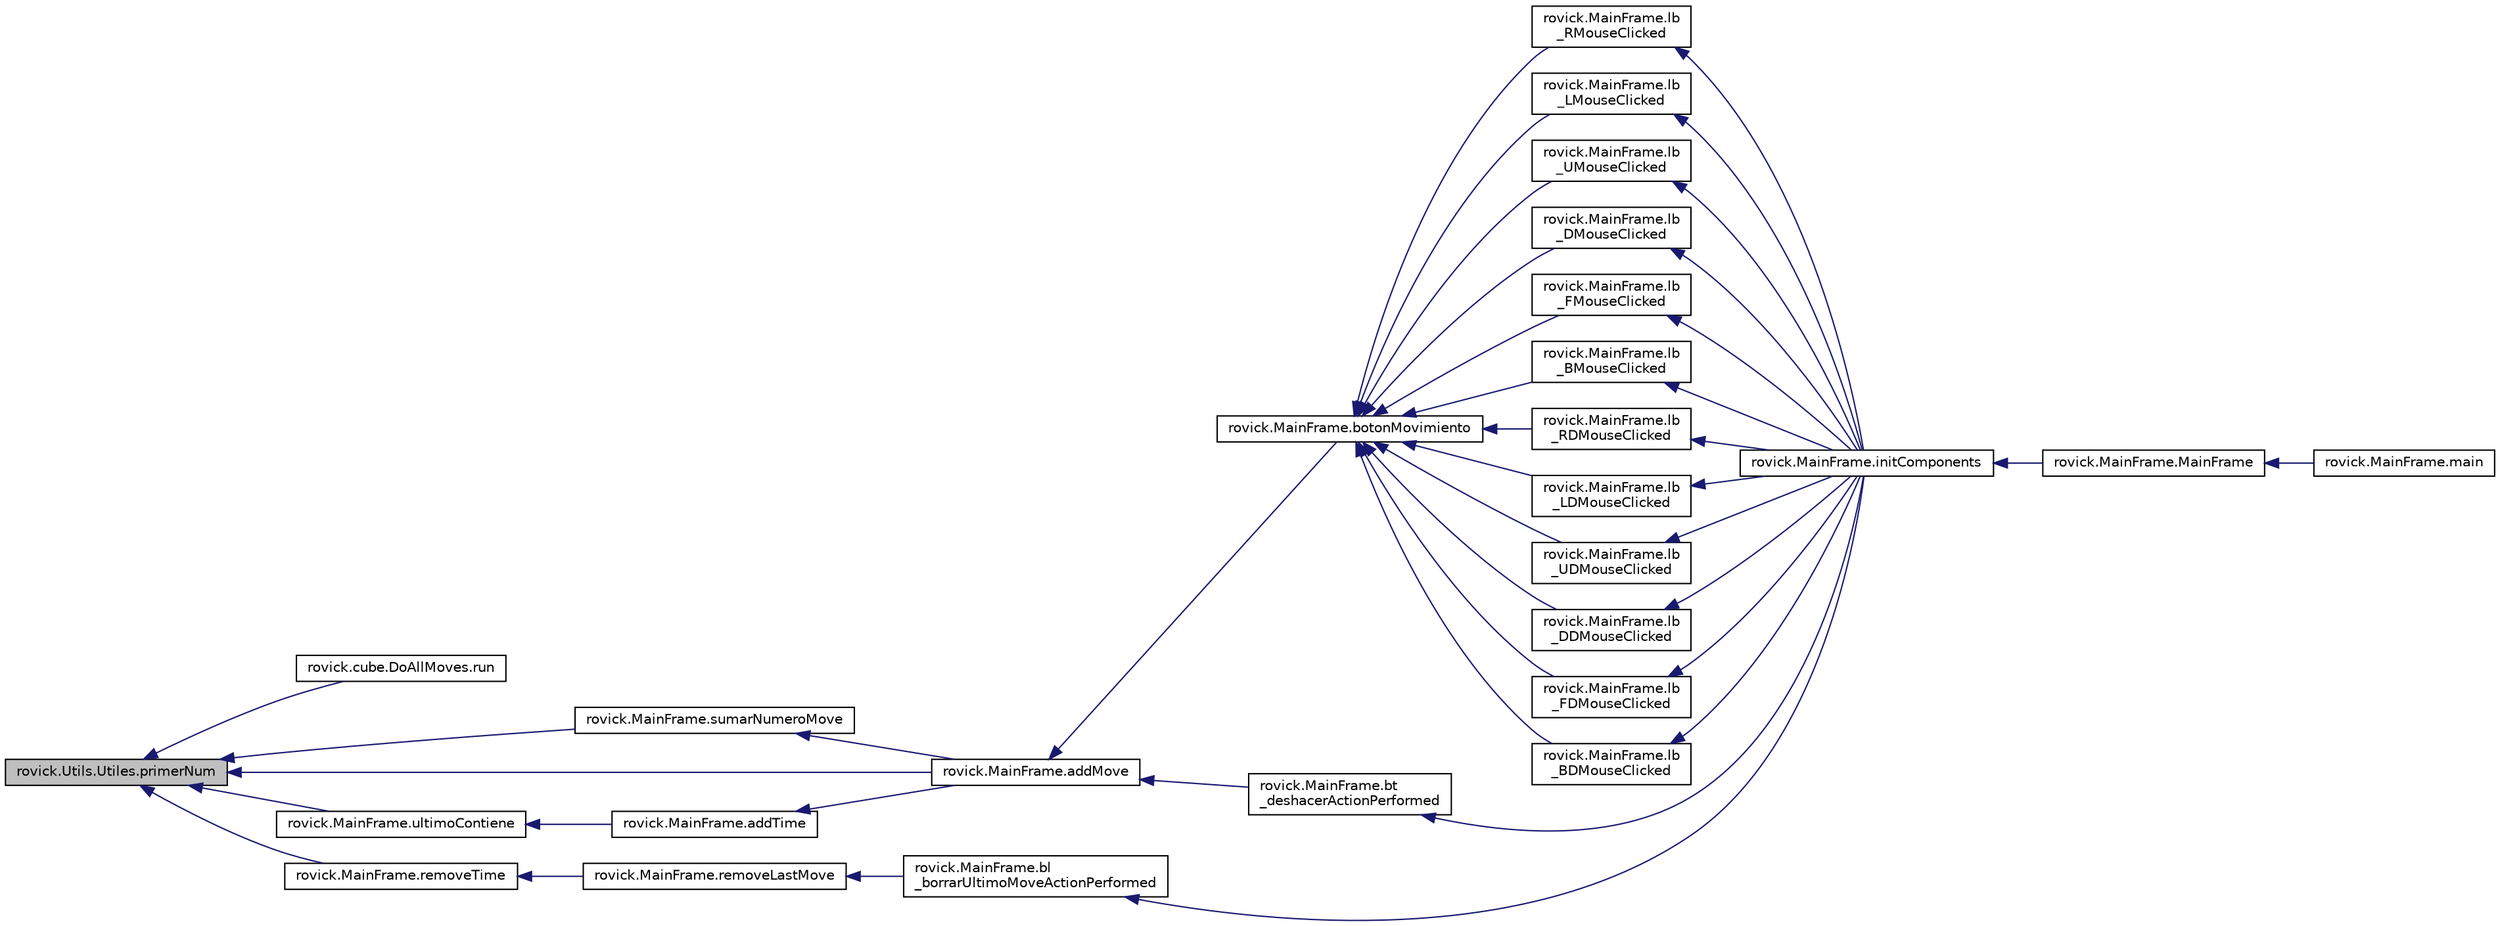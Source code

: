 digraph "rovick.Utils.Utiles.primerNum"
{
  edge [fontname="Helvetica",fontsize="10",labelfontname="Helvetica",labelfontsize="10"];
  node [fontname="Helvetica",fontsize="10",shape=record];
  rankdir="LR";
  Node2 [label="rovick.Utils.Utiles.primerNum",height=0.2,width=0.4,color="black", fillcolor="grey75", style="filled", fontcolor="black"];
  Node2 -> Node3 [dir="back",color="midnightblue",fontsize="10",style="solid",fontname="Helvetica"];
  Node3 [label="rovick.cube.DoAllMoves.run",height=0.2,width=0.4,color="black", fillcolor="white", style="filled",URL="$classrovick_1_1cube_1_1_do_all_moves_a19f19c1e0e3f4b224170839f2233997c.html#a19f19c1e0e3f4b224170839f2233997c"];
  Node2 -> Node4 [dir="back",color="midnightblue",fontsize="10",style="solid",fontname="Helvetica"];
  Node4 [label="rovick.MainFrame.sumarNumeroMove",height=0.2,width=0.4,color="black", fillcolor="white", style="filled",URL="$group___auxiliares_ga724eeaf4315d25cbeae55131e775b2cb.html#ga724eeaf4315d25cbeae55131e775b2cb",tooltip="Suma al string move un movimiento. "];
  Node4 -> Node5 [dir="back",color="midnightblue",fontsize="10",style="solid",fontname="Helvetica"];
  Node5 [label="rovick.MainFrame.addMove",height=0.2,width=0.4,color="black", fillcolor="white", style="filled",URL="$group___auxiliares_ga49c8ae6bbd67d575b5b9c8ee575a82ff.html#ga49c8ae6bbd67d575b5b9c8ee575a82ff",tooltip="Añade el movimiento al ArrayLista movimientos dependiendo de que movimiento sea. "];
  Node5 -> Node6 [dir="back",color="midnightblue",fontsize="10",style="solid",fontname="Helvetica"];
  Node6 [label="rovick.MainFrame.botonMovimiento",height=0.2,width=0.4,color="black", fillcolor="white", style="filled",URL="$group___principales_gae2c42cbf5cab358d9b60d6c7a50ab85f.html#gae2c42cbf5cab358d9b60d6c7a50ab85f",tooltip="Metodo al que llaman los Botones de los movimientos, Si el checkBox cb_hacerSegunPulsas esta activado..."];
  Node6 -> Node7 [dir="back",color="midnightblue",fontsize="10",style="solid",fontname="Helvetica"];
  Node7 [label="rovick.MainFrame.lb\l_RMouseClicked",height=0.2,width=0.4,color="black", fillcolor="white", style="filled",URL="$group___botones_ga806a4d37b42c38a01063536d98bf9442.html#ga806a4d37b42c38a01063536d98bf9442"];
  Node7 -> Node8 [dir="back",color="midnightblue",fontsize="10",style="solid",fontname="Helvetica"];
  Node8 [label="rovick.MainFrame.initComponents",height=0.2,width=0.4,color="black", fillcolor="white", style="filled",URL="$classrovick_1_1_main_frame_a6bfda0f949106916323960d384a309e0.html#a6bfda0f949106916323960d384a309e0"];
  Node8 -> Node9 [dir="back",color="midnightblue",fontsize="10",style="solid",fontname="Helvetica"];
  Node9 [label="rovick.MainFrame.MainFrame",height=0.2,width=0.4,color="black", fillcolor="white", style="filled",URL="$group___principales_ga511f1ff25cbcc94bf9a36611674b5fec.html#ga511f1ff25cbcc94bf9a36611674b5fec",tooltip="Contrucotr de la victa principal. "];
  Node9 -> Node10 [dir="back",color="midnightblue",fontsize="10",style="solid",fontname="Helvetica"];
  Node10 [label="rovick.MainFrame.main",height=0.2,width=0.4,color="black", fillcolor="white", style="filled",URL="$classrovick_1_1_main_frame_ac31f17c5894a105267e32842324663ac.html#ac31f17c5894a105267e32842324663ac"];
  Node6 -> Node11 [dir="back",color="midnightblue",fontsize="10",style="solid",fontname="Helvetica"];
  Node11 [label="rovick.MainFrame.lb\l_LMouseClicked",height=0.2,width=0.4,color="black", fillcolor="white", style="filled",URL="$group___botones_gab1bffa7346d3a8a6a04c7c74edd854b9.html#gab1bffa7346d3a8a6a04c7c74edd854b9"];
  Node11 -> Node8 [dir="back",color="midnightblue",fontsize="10",style="solid",fontname="Helvetica"];
  Node6 -> Node12 [dir="back",color="midnightblue",fontsize="10",style="solid",fontname="Helvetica"];
  Node12 [label="rovick.MainFrame.lb\l_UMouseClicked",height=0.2,width=0.4,color="black", fillcolor="white", style="filled",URL="$group___botones_gad7d6a61ea3f70d947bab03ca93f5c76f.html#gad7d6a61ea3f70d947bab03ca93f5c76f"];
  Node12 -> Node8 [dir="back",color="midnightblue",fontsize="10",style="solid",fontname="Helvetica"];
  Node6 -> Node13 [dir="back",color="midnightblue",fontsize="10",style="solid",fontname="Helvetica"];
  Node13 [label="rovick.MainFrame.lb\l_DMouseClicked",height=0.2,width=0.4,color="black", fillcolor="white", style="filled",URL="$group___botones_gad29bf698bb00fce441a3666ce81c04f8.html#gad29bf698bb00fce441a3666ce81c04f8"];
  Node13 -> Node8 [dir="back",color="midnightblue",fontsize="10",style="solid",fontname="Helvetica"];
  Node6 -> Node14 [dir="back",color="midnightblue",fontsize="10",style="solid",fontname="Helvetica"];
  Node14 [label="rovick.MainFrame.lb\l_FMouseClicked",height=0.2,width=0.4,color="black", fillcolor="white", style="filled",URL="$group___botones_ga7dbf6abea21412b993496f2272394add.html#ga7dbf6abea21412b993496f2272394add"];
  Node14 -> Node8 [dir="back",color="midnightblue",fontsize="10",style="solid",fontname="Helvetica"];
  Node6 -> Node15 [dir="back",color="midnightblue",fontsize="10",style="solid",fontname="Helvetica"];
  Node15 [label="rovick.MainFrame.lb\l_BMouseClicked",height=0.2,width=0.4,color="black", fillcolor="white", style="filled",URL="$group___botones_ga1bf2298bc72ca8ad5e1a297e9fe553aa.html#ga1bf2298bc72ca8ad5e1a297e9fe553aa"];
  Node15 -> Node8 [dir="back",color="midnightblue",fontsize="10",style="solid",fontname="Helvetica"];
  Node6 -> Node16 [dir="back",color="midnightblue",fontsize="10",style="solid",fontname="Helvetica"];
  Node16 [label="rovick.MainFrame.lb\l_RDMouseClicked",height=0.2,width=0.4,color="black", fillcolor="white", style="filled",URL="$group___botones_ga3d74cf4cc0f87ec35842fd8fff42e80c.html#ga3d74cf4cc0f87ec35842fd8fff42e80c"];
  Node16 -> Node8 [dir="back",color="midnightblue",fontsize="10",style="solid",fontname="Helvetica"];
  Node6 -> Node17 [dir="back",color="midnightblue",fontsize="10",style="solid",fontname="Helvetica"];
  Node17 [label="rovick.MainFrame.lb\l_LDMouseClicked",height=0.2,width=0.4,color="black", fillcolor="white", style="filled",URL="$group___botones_ga11a49350175011fe98d970f9aaabf65d.html#ga11a49350175011fe98d970f9aaabf65d"];
  Node17 -> Node8 [dir="back",color="midnightblue",fontsize="10",style="solid",fontname="Helvetica"];
  Node6 -> Node18 [dir="back",color="midnightblue",fontsize="10",style="solid",fontname="Helvetica"];
  Node18 [label="rovick.MainFrame.lb\l_UDMouseClicked",height=0.2,width=0.4,color="black", fillcolor="white", style="filled",URL="$group___botones_ga8f21d07f95b26c7977f9caf32e4b1b2d.html#ga8f21d07f95b26c7977f9caf32e4b1b2d"];
  Node18 -> Node8 [dir="back",color="midnightblue",fontsize="10",style="solid",fontname="Helvetica"];
  Node6 -> Node19 [dir="back",color="midnightblue",fontsize="10",style="solid",fontname="Helvetica"];
  Node19 [label="rovick.MainFrame.lb\l_DDMouseClicked",height=0.2,width=0.4,color="black", fillcolor="white", style="filled",URL="$group___botones_ga71ce387a0aeb3ea68ebdf029b180a3b6.html#ga71ce387a0aeb3ea68ebdf029b180a3b6"];
  Node19 -> Node8 [dir="back",color="midnightblue",fontsize="10",style="solid",fontname="Helvetica"];
  Node6 -> Node20 [dir="back",color="midnightblue",fontsize="10",style="solid",fontname="Helvetica"];
  Node20 [label="rovick.MainFrame.lb\l_FDMouseClicked",height=0.2,width=0.4,color="black", fillcolor="white", style="filled",URL="$group___botones_ga31321cdc0955f60c49b93b3ada6d8866.html#ga31321cdc0955f60c49b93b3ada6d8866"];
  Node20 -> Node8 [dir="back",color="midnightblue",fontsize="10",style="solid",fontname="Helvetica"];
  Node6 -> Node21 [dir="back",color="midnightblue",fontsize="10",style="solid",fontname="Helvetica"];
  Node21 [label="rovick.MainFrame.lb\l_BDMouseClicked",height=0.2,width=0.4,color="black", fillcolor="white", style="filled",URL="$group___botones_ga7e962ccf5b128e8f2804f42c61c86b7d.html#ga7e962ccf5b128e8f2804f42c61c86b7d"];
  Node21 -> Node8 [dir="back",color="midnightblue",fontsize="10",style="solid",fontname="Helvetica"];
  Node5 -> Node22 [dir="back",color="midnightblue",fontsize="10",style="solid",fontname="Helvetica"];
  Node22 [label="rovick.MainFrame.bt\l_deshacerActionPerformed",height=0.2,width=0.4,color="black", fillcolor="white", style="filled",URL="$group___otros_ga822786b927cc80f5020a8e8a3ca93a2f.html#ga822786b927cc80f5020a8e8a3ca93a2f"];
  Node22 -> Node8 [dir="back",color="midnightblue",fontsize="10",style="solid",fontname="Helvetica"];
  Node2 -> Node23 [dir="back",color="midnightblue",fontsize="10",style="solid",fontname="Helvetica"];
  Node23 [label="rovick.MainFrame.ultimoContiene",height=0.2,width=0.4,color="black", fillcolor="white", style="filled",URL="$group___auxiliares_ga115fa1a1d9c876f4e7cc647563af0c4a.html#ga115fa1a1d9c876f4e7cc647563af0c4a",tooltip="Devuelve true si el ultimo movimiento del ArrayList movimientos contiene el String move..."];
  Node23 -> Node24 [dir="back",color="midnightblue",fontsize="10",style="solid",fontname="Helvetica"];
  Node24 [label="rovick.MainFrame.addTime",height=0.2,width=0.4,color="black", fillcolor="white", style="filled",URL="$group___auxiliares_ga6427827ba7ae6ec2db0c2fedaa60b196.html#ga6427827ba7ae6ec2db0c2fedaa60b196",tooltip="Encargado de añadir el tiempo correspondiente el GregorianCalendar tiempo. "];
  Node24 -> Node5 [dir="back",color="midnightblue",fontsize="10",style="solid",fontname="Helvetica"];
  Node2 -> Node5 [dir="back",color="midnightblue",fontsize="10",style="solid",fontname="Helvetica"];
  Node2 -> Node25 [dir="back",color="midnightblue",fontsize="10",style="solid",fontname="Helvetica"];
  Node25 [label="rovick.MainFrame.removeTime",height=0.2,width=0.4,color="black", fillcolor="white", style="filled",URL="$group___auxiliares_gaf06cc67bd587af7c4b5749cb74c55854.html#gaf06cc67bd587af7c4b5749cb74c55854",tooltip="Resta tiempo al GregorianCalendar tiempo dependiendo de que movimiento sea. "];
  Node25 -> Node26 [dir="back",color="midnightblue",fontsize="10",style="solid",fontname="Helvetica"];
  Node26 [label="rovick.MainFrame.removeLastMove",height=0.2,width=0.4,color="black", fillcolor="white", style="filled",URL="$group___auxiliares_ga27c198265fb7a3f149b95aaac12bf9f0.html#ga27c198265fb7a3f149b95aaac12bf9f0",tooltip="Borra el ultimo movimiento del ArrayList movimientos, y ajusta los tiempos y los movimientos. "];
  Node26 -> Node27 [dir="back",color="midnightblue",fontsize="10",style="solid",fontname="Helvetica"];
  Node27 [label="rovick.MainFrame.bl\l_borrarUltimoMoveActionPerformed",height=0.2,width=0.4,color="black", fillcolor="white", style="filled",URL="$group___otros_ga34294f2c62e4f116ccf881cfefcaeacb.html#ga34294f2c62e4f116ccf881cfefcaeacb"];
  Node27 -> Node8 [dir="back",color="midnightblue",fontsize="10",style="solid",fontname="Helvetica"];
}
